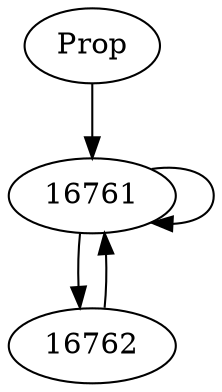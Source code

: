 // Induction Graph of ./tests/bj08amba3g1
digraph{
  Prop -> 16761
  16761 -> 16761
  16761 -> 16762
  16762 -> 16761
}